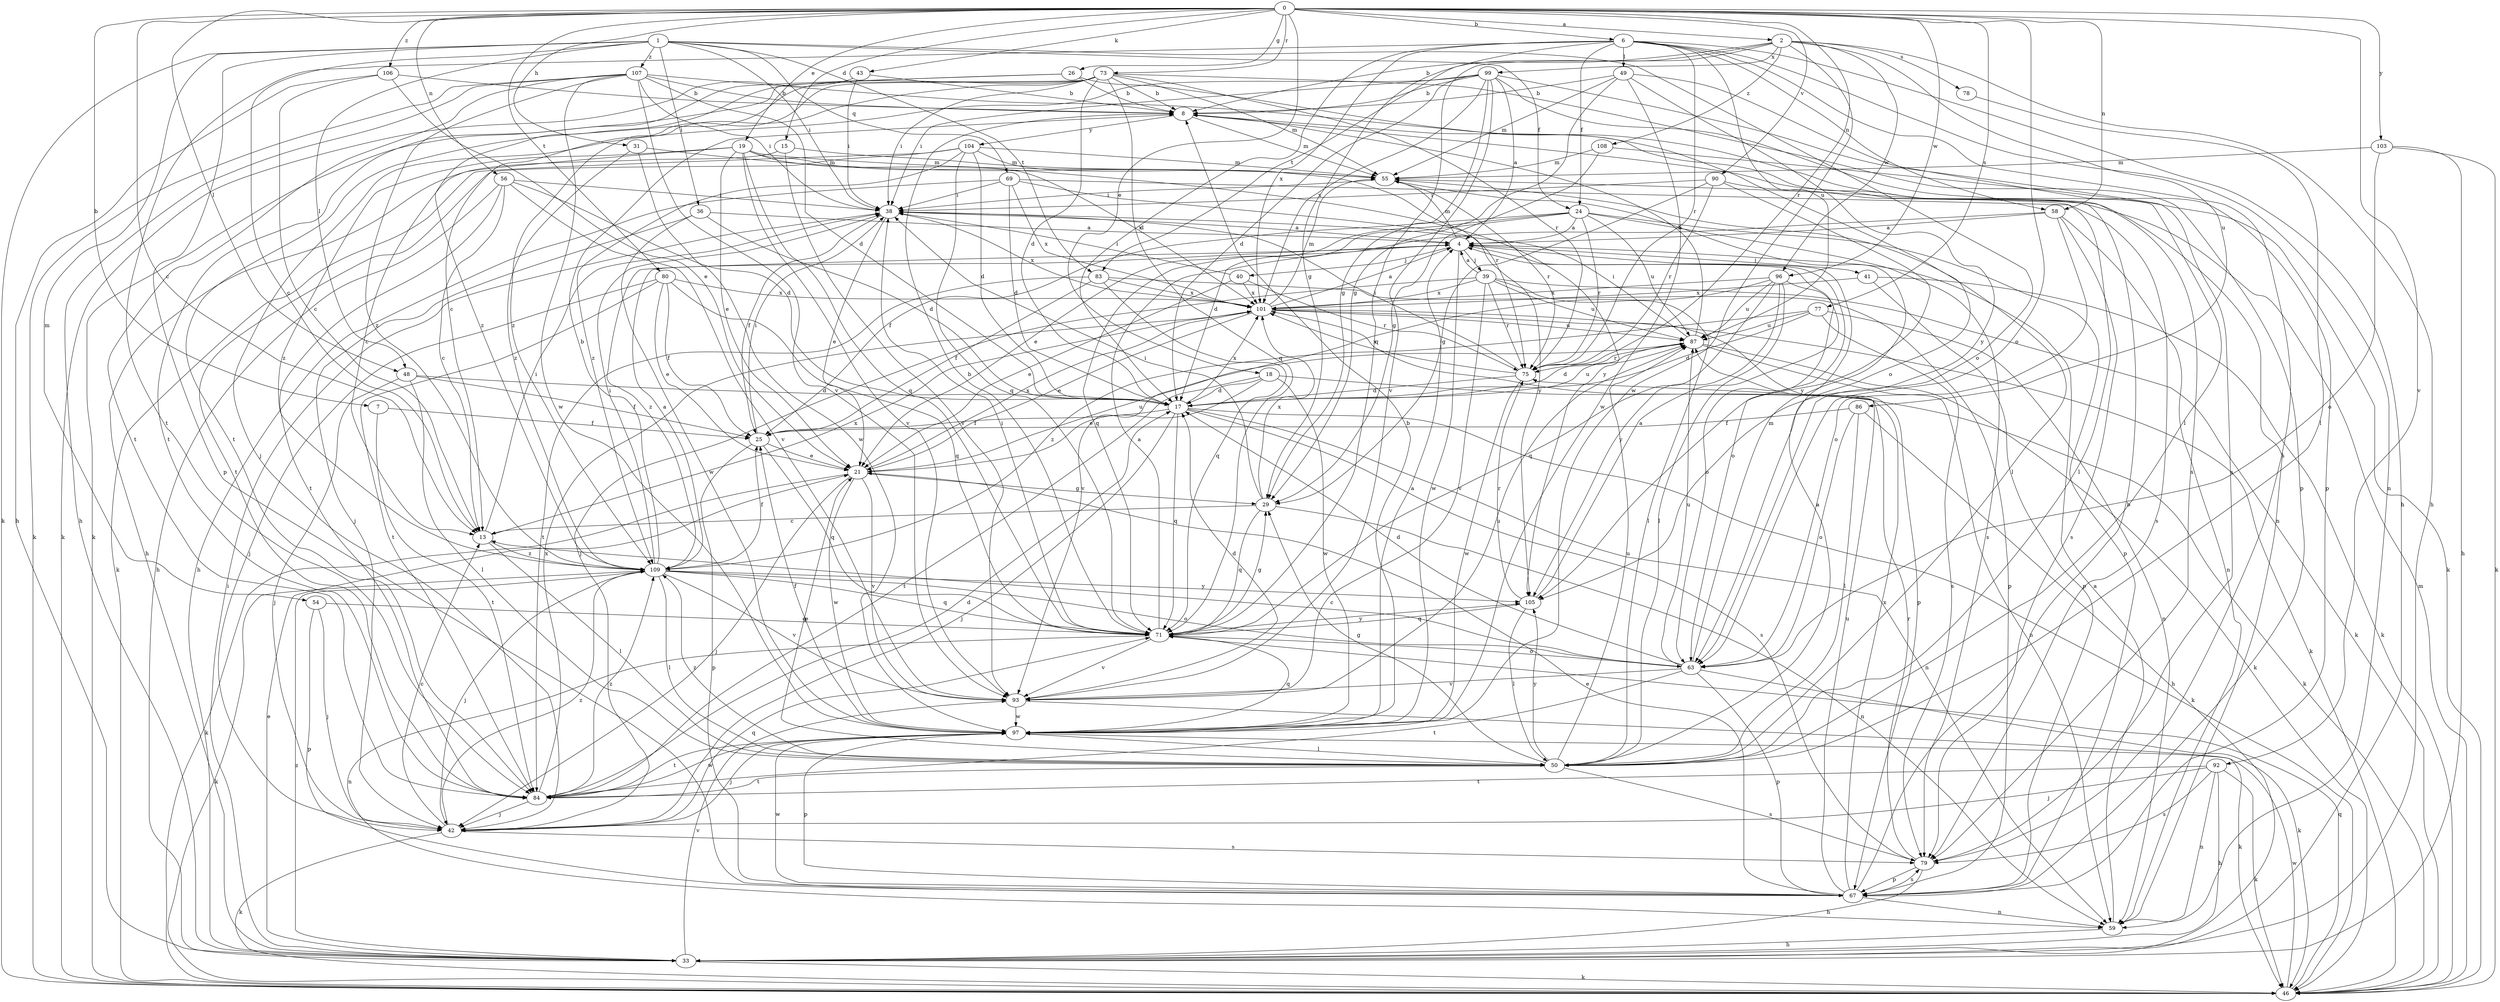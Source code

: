 strict digraph  {
0;
1;
2;
4;
6;
7;
8;
13;
15;
17;
18;
19;
21;
24;
25;
26;
29;
31;
33;
36;
38;
39;
40;
41;
42;
43;
46;
48;
49;
50;
54;
55;
56;
58;
59;
63;
67;
69;
71;
73;
75;
77;
78;
79;
80;
83;
84;
86;
87;
90;
92;
93;
96;
97;
99;
101;
103;
104;
105;
106;
107;
108;
109;
0 -> 2  [label=a];
0 -> 6  [label=b];
0 -> 7  [label=b];
0 -> 13  [label=c];
0 -> 15  [label=d];
0 -> 18  [label=e];
0 -> 19  [label=e];
0 -> 26  [label=g];
0 -> 31  [label=h];
0 -> 43  [label=k];
0 -> 48  [label=l];
0 -> 56  [label=n];
0 -> 58  [label=n];
0 -> 63  [label=o];
0 -> 73  [label=r];
0 -> 75  [label=r];
0 -> 77  [label=s];
0 -> 80  [label=t];
0 -> 90  [label=v];
0 -> 92  [label=v];
0 -> 96  [label=w];
0 -> 103  [label=y];
0 -> 106  [label=z];
1 -> 13  [label=c];
1 -> 24  [label=f];
1 -> 36  [label=i];
1 -> 38  [label=i];
1 -> 46  [label=k];
1 -> 48  [label=l];
1 -> 54  [label=m];
1 -> 63  [label=o];
1 -> 67  [label=p];
1 -> 69  [label=q];
1 -> 83  [label=t];
1 -> 107  [label=z];
2 -> 8  [label=b];
2 -> 33  [label=h];
2 -> 71  [label=q];
2 -> 78  [label=s];
2 -> 83  [label=t];
2 -> 86  [label=u];
2 -> 96  [label=w];
2 -> 97  [label=w];
2 -> 99  [label=x];
2 -> 108  [label=z];
4 -> 39  [label=j];
4 -> 40  [label=j];
4 -> 41  [label=j];
4 -> 55  [label=m];
4 -> 63  [label=o];
4 -> 97  [label=w];
4 -> 109  [label=z];
6 -> 17  [label=d];
6 -> 24  [label=f];
6 -> 29  [label=g];
6 -> 33  [label=h];
6 -> 49  [label=l];
6 -> 58  [label=n];
6 -> 59  [label=n];
6 -> 75  [label=r];
6 -> 79  [label=s];
6 -> 84  [label=t];
6 -> 87  [label=u];
6 -> 101  [label=x];
7 -> 25  [label=f];
7 -> 84  [label=t];
8 -> 55  [label=m];
8 -> 59  [label=n];
8 -> 104  [label=y];
13 -> 38  [label=i];
13 -> 50  [label=l];
13 -> 101  [label=x];
13 -> 109  [label=z];
15 -> 33  [label=h];
15 -> 55  [label=m];
15 -> 93  [label=v];
17 -> 25  [label=f];
17 -> 42  [label=j];
17 -> 46  [label=k];
17 -> 59  [label=n];
17 -> 71  [label=q];
17 -> 79  [label=s];
17 -> 87  [label=u];
17 -> 101  [label=x];
18 -> 17  [label=d];
18 -> 21  [label=e];
18 -> 46  [label=k];
18 -> 84  [label=t];
18 -> 97  [label=w];
19 -> 13  [label=c];
19 -> 21  [label=e];
19 -> 55  [label=m];
19 -> 71  [label=q];
19 -> 93  [label=v];
19 -> 101  [label=x];
19 -> 105  [label=y];
19 -> 109  [label=z];
21 -> 29  [label=g];
21 -> 42  [label=j];
21 -> 46  [label=k];
21 -> 87  [label=u];
21 -> 93  [label=v];
21 -> 97  [label=w];
21 -> 101  [label=x];
24 -> 4  [label=a];
24 -> 21  [label=e];
24 -> 25  [label=f];
24 -> 67  [label=p];
24 -> 71  [label=q];
24 -> 75  [label=r];
24 -> 79  [label=s];
24 -> 87  [label=u];
25 -> 21  [label=e];
25 -> 38  [label=i];
25 -> 67  [label=p];
25 -> 71  [label=q];
26 -> 8  [label=b];
26 -> 63  [label=o];
26 -> 84  [label=t];
26 -> 109  [label=z];
29 -> 13  [label=c];
29 -> 38  [label=i];
29 -> 59  [label=n];
29 -> 71  [label=q];
29 -> 101  [label=x];
31 -> 55  [label=m];
31 -> 97  [label=w];
31 -> 109  [label=z];
33 -> 21  [label=e];
33 -> 38  [label=i];
33 -> 46  [label=k];
33 -> 93  [label=v];
33 -> 109  [label=z];
36 -> 4  [label=a];
36 -> 17  [label=d];
36 -> 42  [label=j];
36 -> 97  [label=w];
38 -> 4  [label=a];
38 -> 21  [label=e];
38 -> 25  [label=f];
38 -> 101  [label=x];
39 -> 4  [label=a];
39 -> 42  [label=j];
39 -> 46  [label=k];
39 -> 50  [label=l];
39 -> 75  [label=r];
39 -> 87  [label=u];
39 -> 93  [label=v];
39 -> 101  [label=x];
40 -> 21  [label=e];
40 -> 38  [label=i];
40 -> 75  [label=r];
40 -> 101  [label=x];
41 -> 46  [label=k];
41 -> 67  [label=p];
41 -> 101  [label=x];
42 -> 13  [label=c];
42 -> 46  [label=k];
42 -> 71  [label=q];
42 -> 79  [label=s];
42 -> 109  [label=z];
43 -> 8  [label=b];
43 -> 38  [label=i];
43 -> 46  [label=k];
46 -> 55  [label=m];
46 -> 71  [label=q];
46 -> 97  [label=w];
48 -> 17  [label=d];
48 -> 25  [label=f];
48 -> 42  [label=j];
48 -> 50  [label=l];
49 -> 8  [label=b];
49 -> 29  [label=g];
49 -> 55  [label=m];
49 -> 67  [label=p];
49 -> 97  [label=w];
49 -> 105  [label=y];
50 -> 4  [label=a];
50 -> 21  [label=e];
50 -> 29  [label=g];
50 -> 79  [label=s];
50 -> 84  [label=t];
50 -> 87  [label=u];
50 -> 105  [label=y];
50 -> 109  [label=z];
54 -> 42  [label=j];
54 -> 67  [label=p];
54 -> 71  [label=q];
55 -> 38  [label=i];
55 -> 50  [label=l];
55 -> 75  [label=r];
56 -> 13  [label=c];
56 -> 17  [label=d];
56 -> 33  [label=h];
56 -> 38  [label=i];
56 -> 84  [label=t];
56 -> 93  [label=v];
58 -> 4  [label=a];
58 -> 17  [label=d];
58 -> 59  [label=n];
58 -> 63  [label=o];
58 -> 79  [label=s];
59 -> 4  [label=a];
59 -> 33  [label=h];
63 -> 13  [label=c];
63 -> 17  [label=d];
63 -> 46  [label=k];
63 -> 55  [label=m];
63 -> 67  [label=p];
63 -> 84  [label=t];
63 -> 87  [label=u];
63 -> 93  [label=v];
67 -> 8  [label=b];
67 -> 21  [label=e];
67 -> 59  [label=n];
67 -> 79  [label=s];
67 -> 87  [label=u];
67 -> 97  [label=w];
67 -> 101  [label=x];
69 -> 17  [label=d];
69 -> 33  [label=h];
69 -> 38  [label=i];
69 -> 79  [label=s];
69 -> 101  [label=x];
69 -> 105  [label=y];
71 -> 4  [label=a];
71 -> 8  [label=b];
71 -> 29  [label=g];
71 -> 38  [label=i];
71 -> 59  [label=n];
71 -> 63  [label=o];
71 -> 93  [label=v];
71 -> 105  [label=y];
73 -> 8  [label=b];
73 -> 13  [label=c];
73 -> 17  [label=d];
73 -> 38  [label=i];
73 -> 46  [label=k];
73 -> 55  [label=m];
73 -> 67  [label=p];
73 -> 71  [label=q];
73 -> 75  [label=r];
73 -> 84  [label=t];
73 -> 109  [label=z];
75 -> 17  [label=d];
75 -> 38  [label=i];
75 -> 97  [label=w];
75 -> 101  [label=x];
77 -> 17  [label=d];
77 -> 59  [label=n];
77 -> 79  [label=s];
77 -> 87  [label=u];
77 -> 109  [label=z];
78 -> 50  [label=l];
79 -> 33  [label=h];
79 -> 67  [label=p];
79 -> 75  [label=r];
80 -> 21  [label=e];
80 -> 25  [label=f];
80 -> 42  [label=j];
80 -> 71  [label=q];
80 -> 84  [label=t];
80 -> 101  [label=x];
83 -> 25  [label=f];
83 -> 67  [label=p];
83 -> 71  [label=q];
83 -> 84  [label=t];
83 -> 101  [label=x];
84 -> 17  [label=d];
84 -> 42  [label=j];
84 -> 97  [label=w];
84 -> 101  [label=x];
84 -> 109  [label=z];
86 -> 25  [label=f];
86 -> 33  [label=h];
86 -> 50  [label=l];
86 -> 63  [label=o];
87 -> 8  [label=b];
87 -> 17  [label=d];
87 -> 38  [label=i];
87 -> 46  [label=k];
87 -> 59  [label=n];
87 -> 75  [label=r];
90 -> 29  [label=g];
90 -> 38  [label=i];
90 -> 50  [label=l];
90 -> 75  [label=r];
90 -> 105  [label=y];
92 -> 33  [label=h];
92 -> 42  [label=j];
92 -> 46  [label=k];
92 -> 59  [label=n];
92 -> 79  [label=s];
92 -> 84  [label=t];
93 -> 17  [label=d];
93 -> 46  [label=k];
93 -> 87  [label=u];
93 -> 97  [label=w];
96 -> 50  [label=l];
96 -> 63  [label=o];
96 -> 71  [label=q];
96 -> 87  [label=u];
96 -> 93  [label=v];
96 -> 101  [label=x];
96 -> 105  [label=y];
97 -> 4  [label=a];
97 -> 8  [label=b];
97 -> 25  [label=f];
97 -> 42  [label=j];
97 -> 50  [label=l];
97 -> 67  [label=p];
97 -> 71  [label=q];
97 -> 84  [label=t];
99 -> 4  [label=a];
99 -> 8  [label=b];
99 -> 17  [label=d];
99 -> 29  [label=g];
99 -> 38  [label=i];
99 -> 42  [label=j];
99 -> 50  [label=l];
99 -> 79  [label=s];
99 -> 93  [label=v];
99 -> 101  [label=x];
101 -> 4  [label=a];
101 -> 21  [label=e];
101 -> 46  [label=k];
101 -> 55  [label=m];
101 -> 67  [label=p];
101 -> 87  [label=u];
103 -> 33  [label=h];
103 -> 46  [label=k];
103 -> 55  [label=m];
103 -> 63  [label=o];
104 -> 17  [label=d];
104 -> 46  [label=k];
104 -> 55  [label=m];
104 -> 71  [label=q];
104 -> 75  [label=r];
104 -> 84  [label=t];
104 -> 109  [label=z];
105 -> 4  [label=a];
105 -> 50  [label=l];
105 -> 71  [label=q];
105 -> 75  [label=r];
106 -> 8  [label=b];
106 -> 13  [label=c];
106 -> 21  [label=e];
106 -> 33  [label=h];
107 -> 8  [label=b];
107 -> 17  [label=d];
107 -> 33  [label=h];
107 -> 38  [label=i];
107 -> 46  [label=k];
107 -> 79  [label=s];
107 -> 84  [label=t];
107 -> 93  [label=v];
107 -> 97  [label=w];
107 -> 109  [label=z];
108 -> 29  [label=g];
108 -> 46  [label=k];
108 -> 55  [label=m];
109 -> 4  [label=a];
109 -> 8  [label=b];
109 -> 25  [label=f];
109 -> 38  [label=i];
109 -> 42  [label=j];
109 -> 46  [label=k];
109 -> 50  [label=l];
109 -> 63  [label=o];
109 -> 71  [label=q];
109 -> 93  [label=v];
109 -> 105  [label=y];
}
